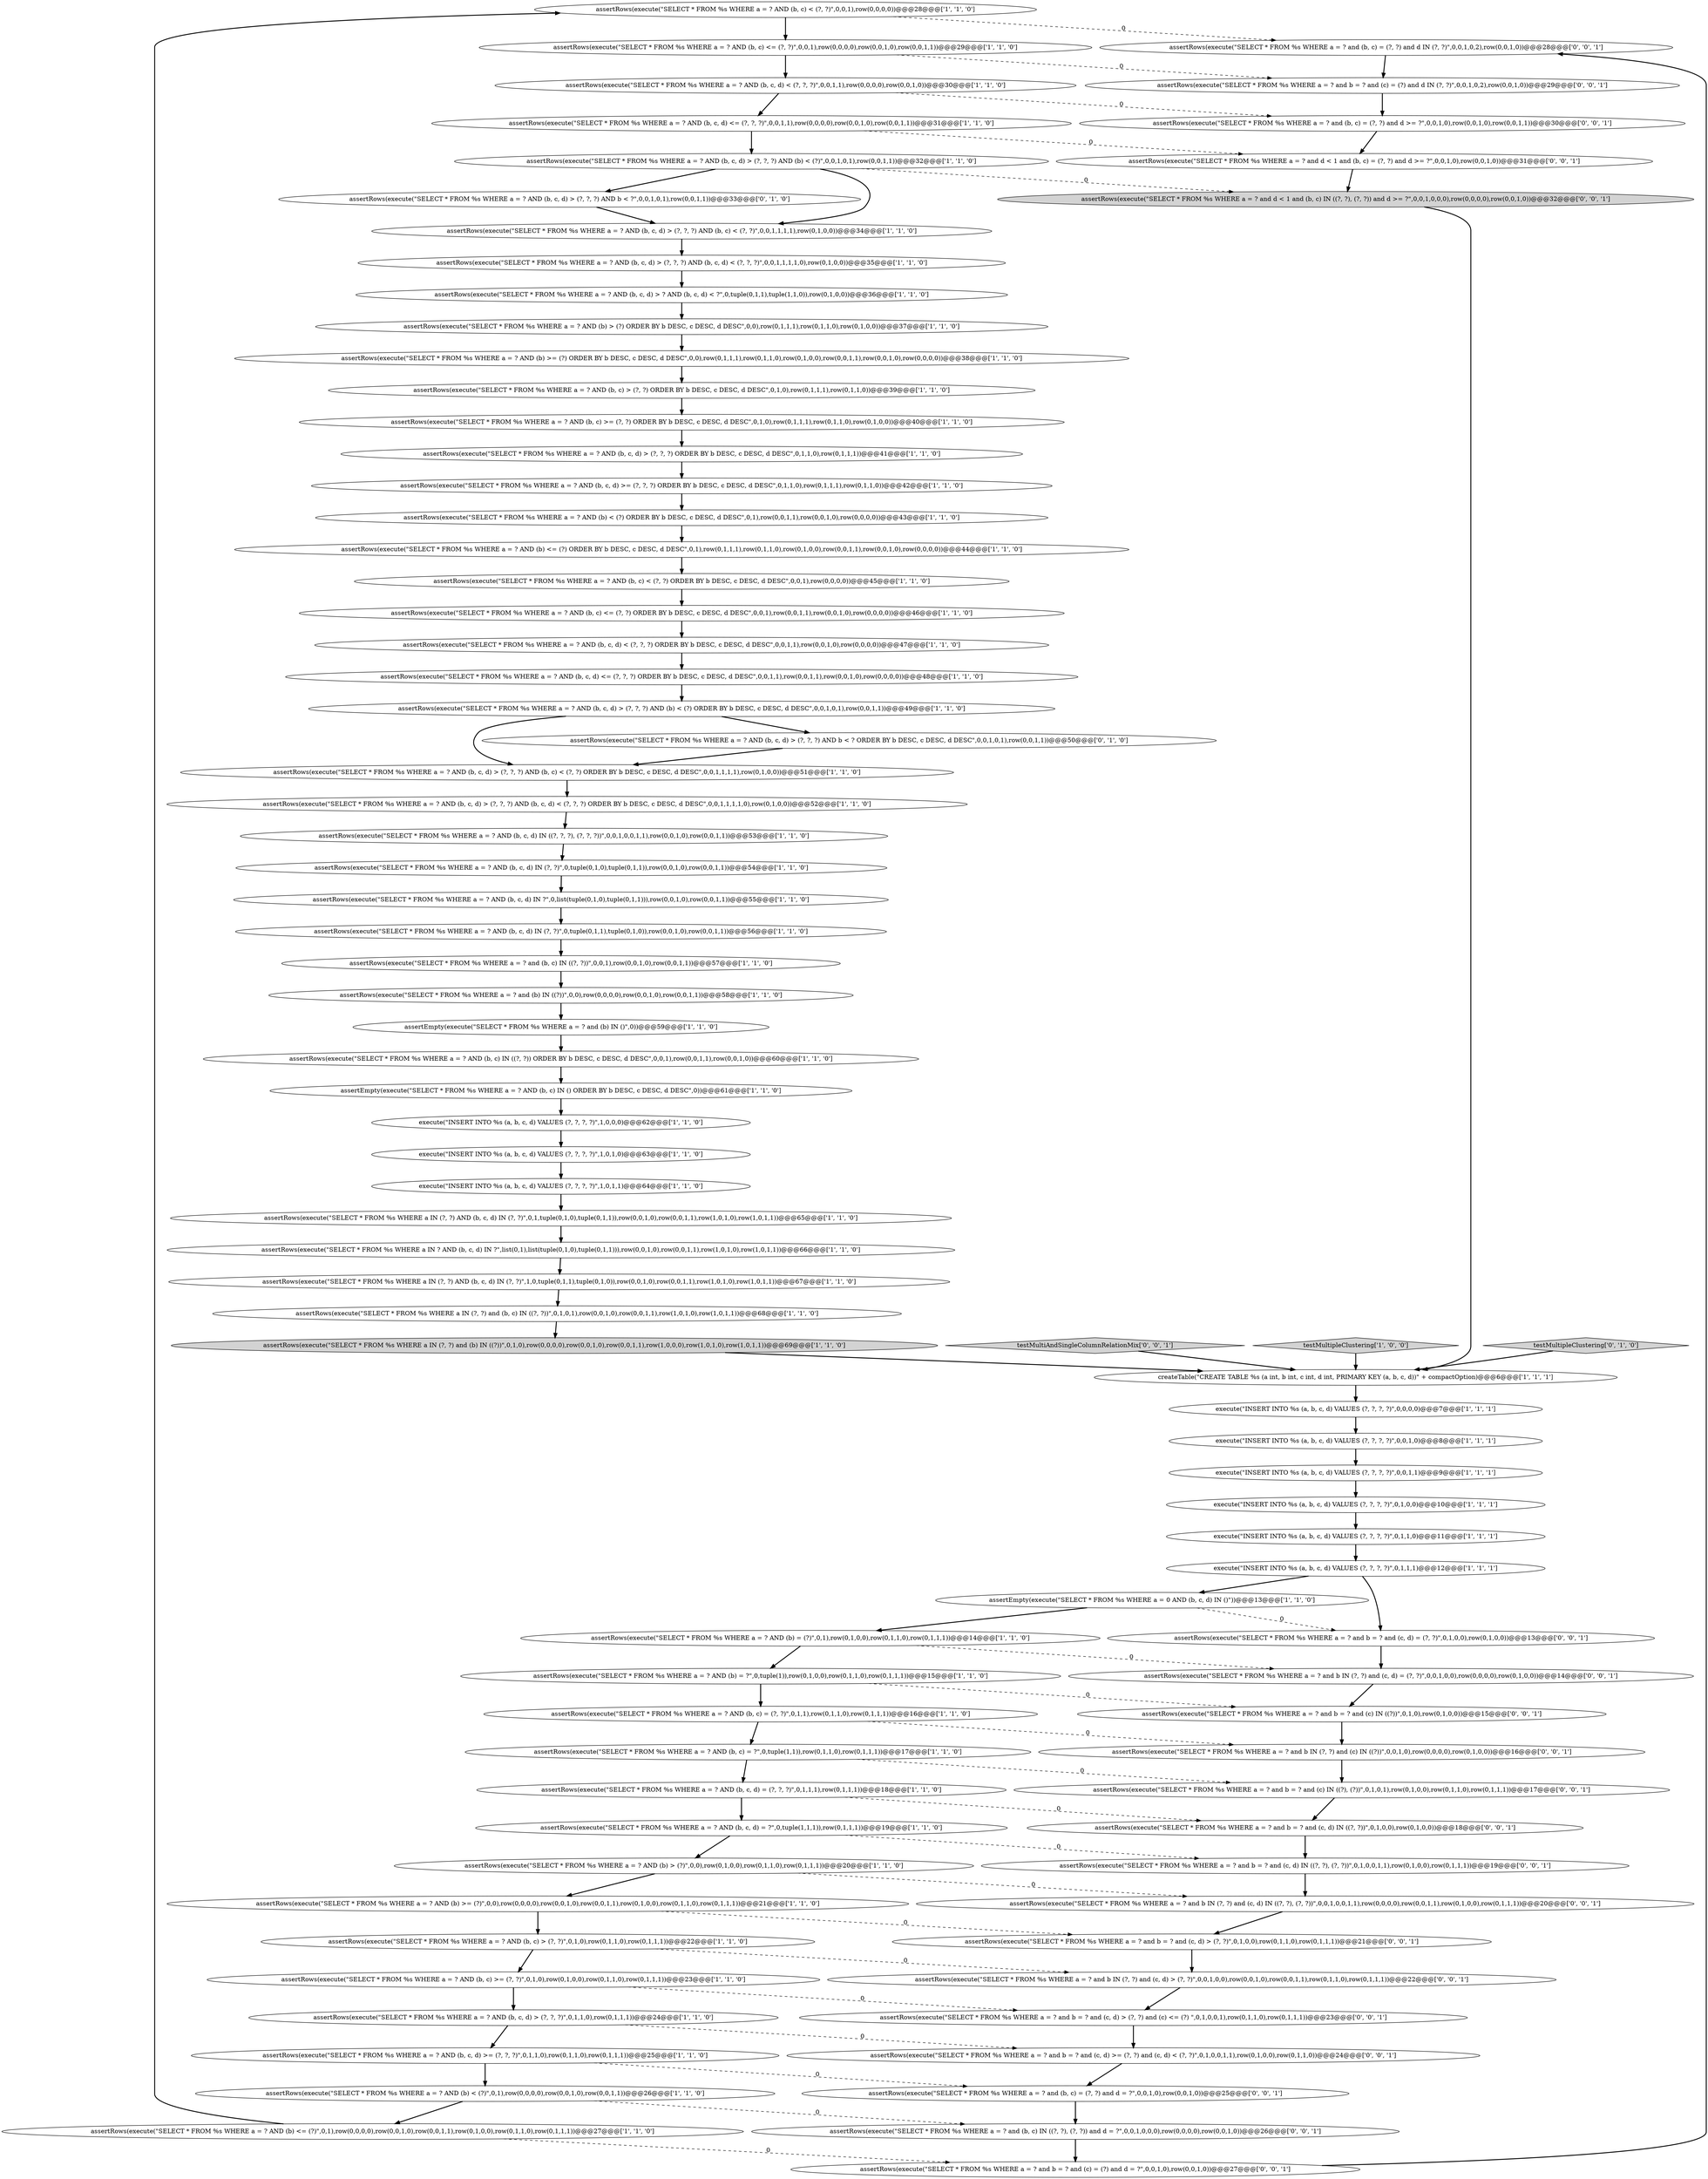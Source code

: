 digraph {
2 [style = filled, label = "assertRows(execute(\"SELECT * FROM %s WHERE a = ? AND (b, c) < (?, ?)\",0,0,1),row(0,0,0,0))@@@28@@@['1', '1', '0']", fillcolor = white, shape = ellipse image = "AAA0AAABBB1BBB"];
51 [style = filled, label = "assertRows(execute(\"SELECT * FROM %s WHERE a = ? AND (b, c, d) < (?, ?, ?)\",0,0,1,1),row(0,0,0,0),row(0,0,1,0))@@@30@@@['1', '1', '0']", fillcolor = white, shape = ellipse image = "AAA0AAABBB1BBB"];
79 [style = filled, label = "assertRows(execute(\"SELECT * FROM %s WHERE a = ? and b = ? and (c) IN ((?), (?))\",0,1,0,1),row(0,1,0,0),row(0,1,1,0),row(0,1,1,1))@@@17@@@['0', '0', '1']", fillcolor = white, shape = ellipse image = "AAA0AAABBB3BBB"];
82 [style = filled, label = "assertRows(execute(\"SELECT * FROM %s WHERE a = ? and b = ? and (c) IN ((?))\",0,1,0),row(0,1,0,0))@@@15@@@['0', '0', '1']", fillcolor = white, shape = ellipse image = "AAA0AAABBB3BBB"];
61 [style = filled, label = "execute(\"INSERT INTO %s (a, b, c, d) VALUES (?, ?, ?, ?)\",0,1,0,0)@@@10@@@['1', '1', '1']", fillcolor = white, shape = ellipse image = "AAA0AAABBB1BBB"];
23 [style = filled, label = "assertRows(execute(\"SELECT * FROM %s WHERE a = ? AND (b) >= (?)\",0,0),row(0,0,0,0),row(0,0,1,0),row(0,0,1,1),row(0,1,0,0),row(0,1,1,0),row(0,1,1,1))@@@21@@@['1', '1', '0']", fillcolor = white, shape = ellipse image = "AAA0AAABBB1BBB"];
48 [style = filled, label = "execute(\"INSERT INTO %s (a, b, c, d) VALUES (?, ?, ?, ?)\",0,0,0,0)@@@7@@@['1', '1', '1']", fillcolor = white, shape = ellipse image = "AAA0AAABBB1BBB"];
35 [style = filled, label = "assertRows(execute(\"SELECT * FROM %s WHERE a = ? AND (b) <= (?)\",0,1),row(0,0,0,0),row(0,0,1,0),row(0,0,1,1),row(0,1,0,0),row(0,1,1,0),row(0,1,1,1))@@@27@@@['1', '1', '0']", fillcolor = white, shape = ellipse image = "AAA0AAABBB1BBB"];
83 [style = filled, label = "assertRows(execute(\"SELECT * FROM %s WHERE a = ? and b = ? and (c, d) IN ((?, ?))\",0,1,0,0),row(0,1,0,0))@@@18@@@['0', '0', '1']", fillcolor = white, shape = ellipse image = "AAA0AAABBB3BBB"];
60 [style = filled, label = "assertRows(execute(\"SELECT * FROM %s WHERE a = ? AND (b) < (?)\",0,1),row(0,0,0,0),row(0,0,1,0),row(0,0,1,1))@@@26@@@['1', '1', '0']", fillcolor = white, shape = ellipse image = "AAA0AAABBB1BBB"];
22 [style = filled, label = "assertRows(execute(\"SELECT * FROM %s WHERE a = ? AND (b, c) >= (?, ?)\",0,1,0),row(0,1,0,0),row(0,1,1,0),row(0,1,1,1))@@@23@@@['1', '1', '0']", fillcolor = white, shape = ellipse image = "AAA0AAABBB1BBB"];
62 [style = filled, label = "execute(\"INSERT INTO %s (a, b, c, d) VALUES (?, ?, ?, ?)\",1,0,0,0)@@@62@@@['1', '1', '0']", fillcolor = white, shape = ellipse image = "AAA0AAABBB1BBB"];
85 [style = filled, label = "testMultiAndSingleColumnRelationMix['0', '0', '1']", fillcolor = lightgray, shape = diamond image = "AAA0AAABBB3BBB"];
49 [style = filled, label = "assertRows(execute(\"SELECT * FROM %s WHERE a = ? AND (b, c) >= (?, ?) ORDER BY b DESC, c DESC, d DESC\",0,1,0),row(0,1,1,1),row(0,1,1,0),row(0,1,0,0))@@@40@@@['1', '1', '0']", fillcolor = white, shape = ellipse image = "AAA0AAABBB1BBB"];
67 [style = filled, label = "assertRows(execute(\"SELECT * FROM %s WHERE a = ? and d < 1 and (b, c) = (?, ?) and d >= ?\",0,0,1,0),row(0,0,1,0))@@@31@@@['0', '0', '1']", fillcolor = white, shape = ellipse image = "AAA0AAABBB3BBB"];
37 [style = filled, label = "assertRows(execute(\"SELECT * FROM %s WHERE a = ? AND (b, c) > (?, ?)\",0,1,0),row(0,1,1,0),row(0,1,1,1))@@@22@@@['1', '1', '0']", fillcolor = white, shape = ellipse image = "AAA0AAABBB1BBB"];
4 [style = filled, label = "createTable(\"CREATE TABLE %s (a int, b int, c int, d int, PRIMARY KEY (a, b, c, d))\" + compactOption)@@@6@@@['1', '1', '1']", fillcolor = white, shape = ellipse image = "AAA0AAABBB1BBB"];
43 [style = filled, label = "assertRows(execute(\"SELECT * FROM %s WHERE a = ? and (b) IN ((?))\",0,0),row(0,0,0,0),row(0,0,1,0),row(0,0,1,1))@@@58@@@['1', '1', '0']", fillcolor = white, shape = ellipse image = "AAA0AAABBB1BBB"];
75 [style = filled, label = "assertRows(execute(\"SELECT * FROM %s WHERE a = ? and (b, c) = (?, ?) and d = ?\",0,0,1,0),row(0,0,1,0))@@@25@@@['0', '0', '1']", fillcolor = white, shape = ellipse image = "AAA0AAABBB3BBB"];
47 [style = filled, label = "assertEmpty(execute(\"SELECT * FROM %s WHERE a = 0 AND (b, c, d) IN ()\"))@@@13@@@['1', '1', '0']", fillcolor = white, shape = ellipse image = "AAA0AAABBB1BBB"];
42 [style = filled, label = "assertRows(execute(\"SELECT * FROM %s WHERE a = ? AND (b) > (?) ORDER BY b DESC, c DESC, d DESC\",0,0),row(0,1,1,1),row(0,1,1,0),row(0,1,0,0))@@@37@@@['1', '1', '0']", fillcolor = white, shape = ellipse image = "AAA0AAABBB1BBB"];
19 [style = filled, label = "assertRows(execute(\"SELECT * FROM %s WHERE a = ? AND (b) = (?)\",0,1),row(0,1,0,0),row(0,1,1,0),row(0,1,1,1))@@@14@@@['1', '1', '0']", fillcolor = white, shape = ellipse image = "AAA0AAABBB1BBB"];
45 [style = filled, label = "assertRows(execute(\"SELECT * FROM %s WHERE a = ? AND (b, c, d) < (?, ?, ?) ORDER BY b DESC, c DESC, d DESC\",0,0,1,1),row(0,0,1,0),row(0,0,0,0))@@@47@@@['1', '1', '0']", fillcolor = white, shape = ellipse image = "AAA0AAABBB1BBB"];
8 [style = filled, label = "execute(\"INSERT INTO %s (a, b, c, d) VALUES (?, ?, ?, ?)\",0,0,1,0)@@@8@@@['1', '1', '1']", fillcolor = white, shape = ellipse image = "AAA0AAABBB1BBB"];
0 [style = filled, label = "execute(\"INSERT INTO %s (a, b, c, d) VALUES (?, ?, ?, ?)\",1,0,1,1)@@@64@@@['1', '1', '0']", fillcolor = white, shape = ellipse image = "AAA0AAABBB1BBB"];
78 [style = filled, label = "assertRows(execute(\"SELECT * FROM %s WHERE a = ? and b = ? and (c) = (?) and d IN (?, ?)\",0,0,1,0,2),row(0,0,1,0))@@@29@@@['0', '0', '1']", fillcolor = white, shape = ellipse image = "AAA0AAABBB3BBB"];
39 [style = filled, label = "assertRows(execute(\"SELECT * FROM %s WHERE a = ? AND (b, c, d) > (?, ?, ?) AND (b, c, d) < (?, ?, ?) ORDER BY b DESC, c DESC, d DESC\",0,0,1,1,1,1,0),row(0,1,0,0))@@@52@@@['1', '1', '0']", fillcolor = white, shape = ellipse image = "AAA0AAABBB1BBB"];
5 [style = filled, label = "assertRows(execute(\"SELECT * FROM %s WHERE a = ? AND (b, c) > (?, ?) ORDER BY b DESC, c DESC, d DESC\",0,1,0),row(0,1,1,1),row(0,1,1,0))@@@39@@@['1', '1', '0']", fillcolor = white, shape = ellipse image = "AAA0AAABBB1BBB"];
25 [style = filled, label = "assertRows(execute(\"SELECT * FROM %s WHERE a = ? AND (b) <= (?) ORDER BY b DESC, c DESC, d DESC\",0,1),row(0,1,1,1),row(0,1,1,0),row(0,1,0,0),row(0,0,1,1),row(0,0,1,0),row(0,0,0,0))@@@44@@@['1', '1', '0']", fillcolor = white, shape = ellipse image = "AAA0AAABBB1BBB"];
81 [style = filled, label = "assertRows(execute(\"SELECT * FROM %s WHERE a = ? and b IN (?, ?) and (c, d) IN ((?, ?), (?, ?))\",0,0,1,0,0,1,1),row(0,0,0,0),row(0,0,1,1),row(0,1,0,0),row(0,1,1,1))@@@20@@@['0', '0', '1']", fillcolor = white, shape = ellipse image = "AAA0AAABBB3BBB"];
9 [style = filled, label = "assertRows(execute(\"SELECT * FROM %s WHERE a = ? AND (b, c, d) IN (?, ?)\",0,tuple(0,1,1),tuple(0,1,0)),row(0,0,1,0),row(0,0,1,1))@@@56@@@['1', '1', '0']", fillcolor = white, shape = ellipse image = "AAA0AAABBB1BBB"];
46 [style = filled, label = "assertRows(execute(\"SELECT * FROM %s WHERE a = ? and (b, c) IN ((?, ?))\",0,0,1),row(0,0,1,0),row(0,0,1,1))@@@57@@@['1', '1', '0']", fillcolor = white, shape = ellipse image = "AAA0AAABBB1BBB"];
12 [style = filled, label = "assertRows(execute(\"SELECT * FROM %s WHERE a = ? AND (b, c, d) >= (?, ?, ?)\",0,1,1,0),row(0,1,1,0),row(0,1,1,1))@@@25@@@['1', '1', '0']", fillcolor = white, shape = ellipse image = "AAA0AAABBB1BBB"];
69 [style = filled, label = "assertRows(execute(\"SELECT * FROM %s WHERE a = ? and (b, c) = (?, ?) and d IN (?, ?)\",0,0,1,0,2),row(0,0,1,0))@@@28@@@['0', '0', '1']", fillcolor = white, shape = ellipse image = "AAA0AAABBB3BBB"];
80 [style = filled, label = "assertRows(execute(\"SELECT * FROM %s WHERE a = ? and (b, c) = (?, ?) and d >= ?\",0,0,1,0),row(0,0,1,0),row(0,0,1,1))@@@30@@@['0', '0', '1']", fillcolor = white, shape = ellipse image = "AAA0AAABBB3BBB"];
13 [style = filled, label = "assertRows(execute(\"SELECT * FROM %s WHERE a = ? AND (b, c) < (?, ?) ORDER BY b DESC, c DESC, d DESC\",0,0,1),row(0,0,0,0))@@@45@@@['1', '1', '0']", fillcolor = white, shape = ellipse image = "AAA0AAABBB1BBB"];
41 [style = filled, label = "assertRows(execute(\"SELECT * FROM %s WHERE a = ? AND (b, c) = (?, ?)\",0,1,1),row(0,1,1,0),row(0,1,1,1))@@@16@@@['1', '1', '0']", fillcolor = white, shape = ellipse image = "AAA0AAABBB1BBB"];
76 [style = filled, label = "assertRows(execute(\"SELECT * FROM %s WHERE a = ? and b IN (?, ?) and (c, d) > (?, ?)\",0,0,1,0,0),row(0,0,1,0),row(0,0,1,1),row(0,1,1,0),row(0,1,1,1))@@@22@@@['0', '0', '1']", fillcolor = white, shape = ellipse image = "AAA0AAABBB3BBB"];
77 [style = filled, label = "assertRows(execute(\"SELECT * FROM %s WHERE a = ? and b = ? and (c, d) > (?, ?)\",0,1,0,0),row(0,1,1,0),row(0,1,1,1))@@@21@@@['0', '0', '1']", fillcolor = white, shape = ellipse image = "AAA0AAABBB3BBB"];
58 [style = filled, label = "assertRows(execute(\"SELECT * FROM %s WHERE a = ? AND (b, c, d) > (?, ?, ?) ORDER BY b DESC, c DESC, d DESC\",0,1,1,0),row(0,1,1,1))@@@41@@@['1', '1', '0']", fillcolor = white, shape = ellipse image = "AAA0AAABBB1BBB"];
65 [style = filled, label = "assertRows(execute(\"SELECT * FROM %s WHERE a = ? AND (b, c, d) > (?, ?, ?) AND b < ? ORDER BY b DESC, c DESC, d DESC\",0,0,1,0,1),row(0,0,1,1))@@@50@@@['0', '1', '0']", fillcolor = white, shape = ellipse image = "AAA1AAABBB2BBB"];
32 [style = filled, label = "testMultipleClustering['1', '0', '0']", fillcolor = lightgray, shape = diamond image = "AAA0AAABBB1BBB"];
38 [style = filled, label = "assertRows(execute(\"SELECT * FROM %s WHERE a = ? AND (b, c, d) > ? AND (b, c, d) < ?\",0,tuple(0,1,1),tuple(1,1,0)),row(0,1,0,0))@@@36@@@['1', '1', '0']", fillcolor = white, shape = ellipse image = "AAA0AAABBB1BBB"];
14 [style = filled, label = "assertRows(execute(\"SELECT * FROM %s WHERE a = ? AND (b, c, d) = (?, ?, ?)\",0,1,1,1),row(0,1,1,1))@@@18@@@['1', '1', '0']", fillcolor = white, shape = ellipse image = "AAA0AAABBB1BBB"];
86 [style = filled, label = "assertRows(execute(\"SELECT * FROM %s WHERE a = ? and b = ? and (c, d) >= (?, ?) and (c, d) < (?, ?)\",0,1,0,0,1,1),row(0,1,0,0),row(0,1,1,0))@@@24@@@['0', '0', '1']", fillcolor = white, shape = ellipse image = "AAA0AAABBB3BBB"];
70 [style = filled, label = "assertRows(execute(\"SELECT * FROM %s WHERE a = ? and d < 1 and (b, c) IN ((?, ?), (?, ?)) and d >= ?\",0,0,1,0,0,0),row(0,0,0,0),row(0,0,1,0))@@@32@@@['0', '0', '1']", fillcolor = lightgray, shape = ellipse image = "AAA0AAABBB3BBB"];
72 [style = filled, label = "assertRows(execute(\"SELECT * FROM %s WHERE a = ? and b = ? and (c) = (?) and d = ?\",0,0,1,0),row(0,0,1,0))@@@27@@@['0', '0', '1']", fillcolor = white, shape = ellipse image = "AAA0AAABBB3BBB"];
84 [style = filled, label = "assertRows(execute(\"SELECT * FROM %s WHERE a = ? and b = ? and (c, d) IN ((?, ?), (?, ?))\",0,1,0,0,1,1),row(0,1,0,0),row(0,1,1,1))@@@19@@@['0', '0', '1']", fillcolor = white, shape = ellipse image = "AAA0AAABBB3BBB"];
59 [style = filled, label = "assertRows(execute(\"SELECT * FROM %s WHERE a IN ? AND (b, c, d) IN ?\",list(0,1),list(tuple(0,1,0),tuple(0,1,1))),row(0,0,1,0),row(0,0,1,1),row(1,0,1,0),row(1,0,1,1))@@@66@@@['1', '1', '0']", fillcolor = white, shape = ellipse image = "AAA0AAABBB1BBB"];
30 [style = filled, label = "execute(\"INSERT INTO %s (a, b, c, d) VALUES (?, ?, ?, ?)\",0,0,1,1)@@@9@@@['1', '1', '1']", fillcolor = white, shape = ellipse image = "AAA0AAABBB1BBB"];
17 [style = filled, label = "assertRows(execute(\"SELECT * FROM %s WHERE a = ? AND (b, c, d) IN ?\",0,list(tuple(0,1,0),tuple(0,1,1))),row(0,0,1,0),row(0,0,1,1))@@@55@@@['1', '1', '0']", fillcolor = white, shape = ellipse image = "AAA0AAABBB1BBB"];
34 [style = filled, label = "assertRows(execute(\"SELECT * FROM %s WHERE a = ? AND (b, c, d) = ?\",0,tuple(1,1,1)),row(0,1,1,1))@@@19@@@['1', '1', '0']", fillcolor = white, shape = ellipse image = "AAA0AAABBB1BBB"];
28 [style = filled, label = "execute(\"INSERT INTO %s (a, b, c, d) VALUES (?, ?, ?, ?)\",0,1,1,0)@@@11@@@['1', '1', '1']", fillcolor = white, shape = ellipse image = "AAA0AAABBB1BBB"];
36 [style = filled, label = "assertRows(execute(\"SELECT * FROM %s WHERE a = ? AND (b, c, d) >= (?, ?, ?) ORDER BY b DESC, c DESC, d DESC\",0,1,1,0),row(0,1,1,1),row(0,1,1,0))@@@42@@@['1', '1', '0']", fillcolor = white, shape = ellipse image = "AAA0AAABBB1BBB"];
54 [style = filled, label = "assertRows(execute(\"SELECT * FROM %s WHERE a IN (?, ?) AND (b, c, d) IN (?, ?)\",1,0,tuple(0,1,1),tuple(0,1,0)),row(0,0,1,0),row(0,0,1,1),row(1,0,1,0),row(1,0,1,1))@@@67@@@['1', '1', '0']", fillcolor = white, shape = ellipse image = "AAA0AAABBB1BBB"];
63 [style = filled, label = "testMultipleClustering['0', '1', '0']", fillcolor = lightgray, shape = diamond image = "AAA0AAABBB2BBB"];
6 [style = filled, label = "assertRows(execute(\"SELECT * FROM %s WHERE a = ? AND (b, c, d) IN (?, ?)\",0,tuple(0,1,0),tuple(0,1,1)),row(0,0,1,0),row(0,0,1,1))@@@54@@@['1', '1', '0']", fillcolor = white, shape = ellipse image = "AAA0AAABBB1BBB"];
55 [style = filled, label = "assertRows(execute(\"SELECT * FROM %s WHERE a = ? AND (b, c) = ?\",0,tuple(1,1)),row(0,1,1,0),row(0,1,1,1))@@@17@@@['1', '1', '0']", fillcolor = white, shape = ellipse image = "AAA0AAABBB1BBB"];
7 [style = filled, label = "assertRows(execute(\"SELECT * FROM %s WHERE a IN (?, ?) AND (b, c, d) IN (?, ?)\",0,1,tuple(0,1,0),tuple(0,1,1)),row(0,0,1,0),row(0,0,1,1),row(1,0,1,0),row(1,0,1,1))@@@65@@@['1', '1', '0']", fillcolor = white, shape = ellipse image = "AAA0AAABBB1BBB"];
10 [style = filled, label = "assertRows(execute(\"SELECT * FROM %s WHERE a = ? AND (b) = ?\",0,tuple(1)),row(0,1,0,0),row(0,1,1,0),row(0,1,1,1))@@@15@@@['1', '1', '0']", fillcolor = white, shape = ellipse image = "AAA0AAABBB1BBB"];
29 [style = filled, label = "execute(\"INSERT INTO %s (a, b, c, d) VALUES (?, ?, ?, ?)\",1,0,1,0)@@@63@@@['1', '1', '0']", fillcolor = white, shape = ellipse image = "AAA0AAABBB1BBB"];
24 [style = filled, label = "assertRows(execute(\"SELECT * FROM %s WHERE a = ? AND (b, c, d) > (?, ?, ?) AND (b) < (?) ORDER BY b DESC, c DESC, d DESC\",0,0,1,0,1),row(0,0,1,1))@@@49@@@['1', '1', '0']", fillcolor = white, shape = ellipse image = "AAA0AAABBB1BBB"];
74 [style = filled, label = "assertRows(execute(\"SELECT * FROM %s WHERE a = ? and b = ? and (c, d) > (?, ?) and (c) <= (?) \",0,1,0,0,1),row(0,1,1,0),row(0,1,1,1))@@@23@@@['0', '0', '1']", fillcolor = white, shape = ellipse image = "AAA0AAABBB3BBB"];
66 [style = filled, label = "assertRows(execute(\"SELECT * FROM %s WHERE a = ? and b = ? and (c, d) = (?, ?)\",0,1,0,0),row(0,1,0,0))@@@13@@@['0', '0', '1']", fillcolor = white, shape = ellipse image = "AAA0AAABBB3BBB"];
3 [style = filled, label = "assertRows(execute(\"SELECT * FROM %s WHERE a = ? AND (b, c) <= (?, ?)\",0,0,1),row(0,0,0,0),row(0,0,1,0),row(0,0,1,1))@@@29@@@['1', '1', '0']", fillcolor = white, shape = ellipse image = "AAA0AAABBB1BBB"];
18 [style = filled, label = "assertRows(execute(\"SELECT * FROM %s WHERE a = ? AND (b, c, d) IN ((?, ?, ?), (?, ?, ?))\",0,0,1,0,0,1,1),row(0,0,1,0),row(0,0,1,1))@@@53@@@['1', '1', '0']", fillcolor = white, shape = ellipse image = "AAA0AAABBB1BBB"];
26 [style = filled, label = "assertRows(execute(\"SELECT * FROM %s WHERE a = ? AND (b, c) <= (?, ?) ORDER BY b DESC, c DESC, d DESC\",0,0,1),row(0,0,1,1),row(0,0,1,0),row(0,0,0,0))@@@46@@@['1', '1', '0']", fillcolor = white, shape = ellipse image = "AAA0AAABBB1BBB"];
11 [style = filled, label = "assertRows(execute(\"SELECT * FROM %s WHERE a = ? AND (b, c, d) > (?, ?, ?) AND (b, c) < (?, ?)\",0,0,1,1,1,1),row(0,1,0,0))@@@34@@@['1', '1', '0']", fillcolor = white, shape = ellipse image = "AAA0AAABBB1BBB"];
53 [style = filled, label = "assertEmpty(execute(\"SELECT * FROM %s WHERE a = ? and (b) IN ()\",0))@@@59@@@['1', '1', '0']", fillcolor = white, shape = ellipse image = "AAA0AAABBB1BBB"];
56 [style = filled, label = "execute(\"INSERT INTO %s (a, b, c, d) VALUES (?, ?, ?, ?)\",0,1,1,1)@@@12@@@['1', '1', '1']", fillcolor = white, shape = ellipse image = "AAA0AAABBB1BBB"];
71 [style = filled, label = "assertRows(execute(\"SELECT * FROM %s WHERE a = ? and b IN (?, ?) and (c, d) = (?, ?)\",0,0,1,0,0),row(0,0,0,0),row(0,1,0,0))@@@14@@@['0', '0', '1']", fillcolor = white, shape = ellipse image = "AAA0AAABBB3BBB"];
33 [style = filled, label = "assertRows(execute(\"SELECT * FROM %s WHERE a IN (?, ?) and (b) IN ((?))\",0,1,0),row(0,0,0,0),row(0,0,1,0),row(0,0,1,1),row(1,0,0,0),row(1,0,1,0),row(1,0,1,1))@@@69@@@['1', '1', '0']", fillcolor = lightgray, shape = ellipse image = "AAA0AAABBB1BBB"];
15 [style = filled, label = "assertRows(execute(\"SELECT * FROM %s WHERE a = ? AND (b) > (?)\",0,0),row(0,1,0,0),row(0,1,1,0),row(0,1,1,1))@@@20@@@['1', '1', '0']", fillcolor = white, shape = ellipse image = "AAA0AAABBB1BBB"];
73 [style = filled, label = "assertRows(execute(\"SELECT * FROM %s WHERE a = ? and (b, c) IN ((?, ?), (?, ?)) and d = ?\",0,0,1,0,0,0),row(0,0,0,0),row(0,0,1,0))@@@26@@@['0', '0', '1']", fillcolor = white, shape = ellipse image = "AAA0AAABBB3BBB"];
57 [style = filled, label = "assertRows(execute(\"SELECT * FROM %s WHERE a = ? AND (b) >= (?) ORDER BY b DESC, c DESC, d DESC\",0,0),row(0,1,1,1),row(0,1,1,0),row(0,1,0,0),row(0,0,1,1),row(0,0,1,0),row(0,0,0,0))@@@38@@@['1', '1', '0']", fillcolor = white, shape = ellipse image = "AAA0AAABBB1BBB"];
40 [style = filled, label = "assertRows(execute(\"SELECT * FROM %s WHERE a = ? AND (b, c, d) > (?, ?, ?) AND (b, c, d) < (?, ?, ?)\",0,0,1,1,1,1,0),row(0,1,0,0))@@@35@@@['1', '1', '0']", fillcolor = white, shape = ellipse image = "AAA0AAABBB1BBB"];
52 [style = filled, label = "assertRows(execute(\"SELECT * FROM %s WHERE a = ? AND (b, c, d) > (?, ?, ?) AND (b) < (?)\",0,0,1,0,1),row(0,0,1,1))@@@32@@@['1', '1', '0']", fillcolor = white, shape = ellipse image = "AAA0AAABBB1BBB"];
31 [style = filled, label = "assertRows(execute(\"SELECT * FROM %s WHERE a = ? AND (b, c, d) <= (?, ?, ?)\",0,0,1,1),row(0,0,0,0),row(0,0,1,0),row(0,0,1,1))@@@31@@@['1', '1', '0']", fillcolor = white, shape = ellipse image = "AAA0AAABBB1BBB"];
20 [style = filled, label = "assertRows(execute(\"SELECT * FROM %s WHERE a = ? AND (b, c) IN ((?, ?)) ORDER BY b DESC, c DESC, d DESC\",0,0,1),row(0,0,1,1),row(0,0,1,0))@@@60@@@['1', '1', '0']", fillcolor = white, shape = ellipse image = "AAA0AAABBB1BBB"];
16 [style = filled, label = "assertRows(execute(\"SELECT * FROM %s WHERE a = ? AND (b, c, d) <= (?, ?, ?) ORDER BY b DESC, c DESC, d DESC\",0,0,1,1),row(0,0,1,1),row(0,0,1,0),row(0,0,0,0))@@@48@@@['1', '1', '0']", fillcolor = white, shape = ellipse image = "AAA0AAABBB1BBB"];
21 [style = filled, label = "assertEmpty(execute(\"SELECT * FROM %s WHERE a = ? AND (b, c) IN () ORDER BY b DESC, c DESC, d DESC\",0))@@@61@@@['1', '1', '0']", fillcolor = white, shape = ellipse image = "AAA0AAABBB1BBB"];
44 [style = filled, label = "assertRows(execute(\"SELECT * FROM %s WHERE a = ? AND (b, c, d) > (?, ?, ?) AND (b, c) < (?, ?) ORDER BY b DESC, c DESC, d DESC\",0,0,1,1,1,1),row(0,1,0,0))@@@51@@@['1', '1', '0']", fillcolor = white, shape = ellipse image = "AAA0AAABBB1BBB"];
68 [style = filled, label = "assertRows(execute(\"SELECT * FROM %s WHERE a = ? and b IN (?, ?) and (c) IN ((?))\",0,0,1,0),row(0,0,0,0),row(0,1,0,0))@@@16@@@['0', '0', '1']", fillcolor = white, shape = ellipse image = "AAA0AAABBB3BBB"];
27 [style = filled, label = "assertRows(execute(\"SELECT * FROM %s WHERE a = ? AND (b) < (?) ORDER BY b DESC, c DESC, d DESC\",0,1),row(0,0,1,1),row(0,0,1,0),row(0,0,0,0))@@@43@@@['1', '1', '0']", fillcolor = white, shape = ellipse image = "AAA0AAABBB1BBB"];
50 [style = filled, label = "assertRows(execute(\"SELECT * FROM %s WHERE a = ? AND (b, c, d) > (?, ?, ?)\",0,1,1,0),row(0,1,1,1))@@@24@@@['1', '1', '0']", fillcolor = white, shape = ellipse image = "AAA0AAABBB1BBB"];
1 [style = filled, label = "assertRows(execute(\"SELECT * FROM %s WHERE a IN (?, ?) and (b, c) IN ((?, ?))\",0,1,0,1),row(0,0,1,0),row(0,0,1,1),row(1,0,1,0),row(1,0,1,1))@@@68@@@['1', '1', '0']", fillcolor = white, shape = ellipse image = "AAA0AAABBB1BBB"];
64 [style = filled, label = "assertRows(execute(\"SELECT * FROM %s WHERE a = ? AND (b, c, d) > (?, ?, ?) AND b < ?\",0,0,1,0,1),row(0,0,1,1))@@@33@@@['0', '1', '0']", fillcolor = white, shape = ellipse image = "AAA1AAABBB2BBB"];
23->77 [style = dashed, label="0"];
9->46 [style = bold, label=""];
55->14 [style = bold, label=""];
33->4 [style = bold, label=""];
31->67 [style = dashed, label="0"];
24->65 [style = bold, label=""];
48->8 [style = bold, label=""];
86->75 [style = bold, label=""];
68->79 [style = bold, label=""];
52->70 [style = dashed, label="0"];
50->86 [style = dashed, label="0"];
35->72 [style = dashed, label="0"];
39->18 [style = bold, label=""];
52->64 [style = bold, label=""];
1->33 [style = bold, label=""];
45->16 [style = bold, label=""];
28->56 [style = bold, label=""];
25->13 [style = bold, label=""];
38->42 [style = bold, label=""];
14->83 [style = dashed, label="0"];
73->72 [style = bold, label=""];
81->77 [style = bold, label=""];
22->50 [style = bold, label=""];
54->1 [style = bold, label=""];
76->74 [style = bold, label=""];
13->26 [style = bold, label=""];
47->66 [style = dashed, label="0"];
24->44 [style = bold, label=""];
34->15 [style = bold, label=""];
27->25 [style = bold, label=""];
51->80 [style = dashed, label="0"];
82->68 [style = bold, label=""];
83->84 [style = bold, label=""];
70->4 [style = bold, label=""];
0->7 [style = bold, label=""];
15->23 [style = bold, label=""];
72->69 [style = bold, label=""];
65->44 [style = bold, label=""];
41->68 [style = dashed, label="0"];
43->53 [style = bold, label=""];
2->3 [style = bold, label=""];
21->62 [style = bold, label=""];
66->71 [style = bold, label=""];
3->78 [style = dashed, label="0"];
17->9 [style = bold, label=""];
26->45 [style = bold, label=""];
14->34 [style = bold, label=""];
49->58 [style = bold, label=""];
51->31 [style = bold, label=""];
78->80 [style = bold, label=""];
79->83 [style = bold, label=""];
8->30 [style = bold, label=""];
32->4 [style = bold, label=""];
77->76 [style = bold, label=""];
44->39 [style = bold, label=""];
18->6 [style = bold, label=""];
5->49 [style = bold, label=""];
46->43 [style = bold, label=""];
7->59 [style = bold, label=""];
35->2 [style = bold, label=""];
69->78 [style = bold, label=""];
74->86 [style = bold, label=""];
11->40 [style = bold, label=""];
60->35 [style = bold, label=""];
47->19 [style = bold, label=""];
71->82 [style = bold, label=""];
85->4 [style = bold, label=""];
59->54 [style = bold, label=""];
63->4 [style = bold, label=""];
19->71 [style = dashed, label="0"];
30->61 [style = bold, label=""];
53->20 [style = bold, label=""];
4->48 [style = bold, label=""];
64->11 [style = bold, label=""];
12->75 [style = dashed, label="0"];
56->47 [style = bold, label=""];
3->51 [style = bold, label=""];
42->57 [style = bold, label=""];
37->22 [style = bold, label=""];
2->69 [style = dashed, label="0"];
23->37 [style = bold, label=""];
12->60 [style = bold, label=""];
62->29 [style = bold, label=""];
84->81 [style = bold, label=""];
75->73 [style = bold, label=""];
80->67 [style = bold, label=""];
67->70 [style = bold, label=""];
40->38 [style = bold, label=""];
34->84 [style = dashed, label="0"];
52->11 [style = bold, label=""];
37->76 [style = dashed, label="0"];
16->24 [style = bold, label=""];
36->27 [style = bold, label=""];
19->10 [style = bold, label=""];
60->73 [style = dashed, label="0"];
55->79 [style = dashed, label="0"];
31->52 [style = bold, label=""];
41->55 [style = bold, label=""];
6->17 [style = bold, label=""];
56->66 [style = bold, label=""];
29->0 [style = bold, label=""];
20->21 [style = bold, label=""];
15->81 [style = dashed, label="0"];
10->82 [style = dashed, label="0"];
58->36 [style = bold, label=""];
22->74 [style = dashed, label="0"];
57->5 [style = bold, label=""];
61->28 [style = bold, label=""];
50->12 [style = bold, label=""];
10->41 [style = bold, label=""];
}
